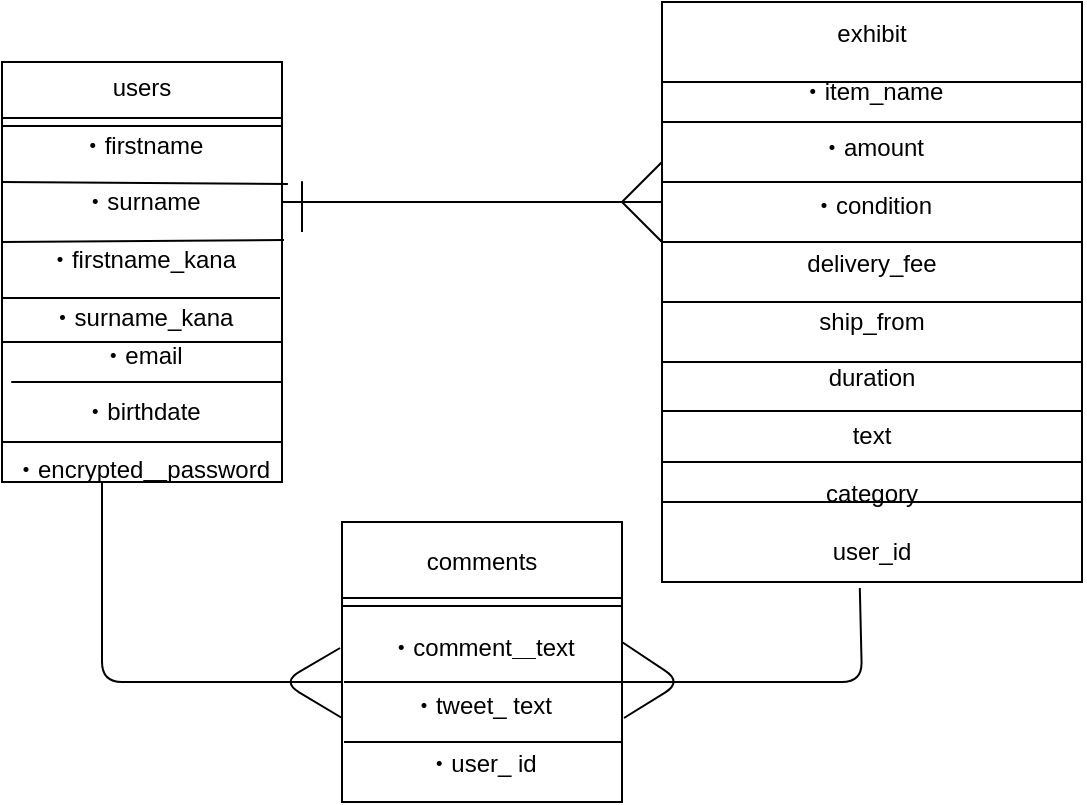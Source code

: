 <mxfile version="13.6.5">
    <diagram id="xUBsH_b4FUbn8EbWIE_F" name="ページ1">
        <mxGraphModel dx="669" dy="572" grid="1" gridSize="10" guides="1" tooltips="1" connect="1" arrows="1" fold="1" page="1" pageScale="1" pageWidth="827" pageHeight="1169" math="0" shadow="0">
            <root>
                <mxCell id="0"/>
                <mxCell id="1" parent="0"/>
                <mxCell id="99" value="" style="rounded=0;whiteSpace=wrap;html=1;" vertex="1" parent="1">
                    <mxGeometry x="550" y="200" width="210" height="40" as="geometry"/>
                </mxCell>
                <mxCell id="98" value="" style="rounded=0;whiteSpace=wrap;html=1;" vertex="1" parent="1">
                    <mxGeometry x="550" y="450" width="210" height="40" as="geometry"/>
                </mxCell>
                <mxCell id="84" value="comments&lt;br&gt;&lt;br&gt;&lt;br&gt;・comment＿text&lt;br&gt;&lt;br&gt;・tweet_ text&lt;br&gt;&lt;br&gt;・user_ id" style="whiteSpace=wrap;html=1;aspect=fixed;" vertex="1" parent="1">
                    <mxGeometry x="390" y="460" width="140" height="140" as="geometry"/>
                </mxCell>
                <mxCell id="28" value="" style="endArrow=none;html=1;rounded=0;" edge="1" parent="1" target="31">
                    <mxGeometry relative="1" as="geometry">
                        <mxPoint x="360" y="300" as="sourcePoint"/>
                        <mxPoint x="520" y="300" as="targetPoint"/>
                    </mxGeometry>
                </mxCell>
                <mxCell id="31" value="" style="line;strokeWidth=1;rotatable=0;dashed=0;labelPosition=right;align=left;verticalAlign=middle;spacingTop=0;spacingLeft=6;points=[];portConstraint=eastwest;" vertex="1" parent="1">
                    <mxGeometry x="490" y="295" width="60" height="10" as="geometry"/>
                </mxCell>
                <mxCell id="37" value="" style="endArrow=none;html=1;rounded=0;" edge="1" parent="1">
                    <mxGeometry relative="1" as="geometry">
                        <mxPoint x="550" y="320" as="sourcePoint"/>
                        <mxPoint x="550" y="280" as="targetPoint"/>
                        <Array as="points">
                            <mxPoint x="530" y="300"/>
                        </Array>
                    </mxGeometry>
                </mxCell>
                <mxCell id="48" value="users&lt;br&gt;&lt;br&gt;・firstname&lt;br&gt;&lt;br&gt;・surname&lt;br&gt;&lt;br&gt;・firstname_kana&lt;br&gt;&lt;br&gt;・surname_kana" style="whiteSpace=wrap;html=1;aspect=fixed;" vertex="1" parent="1">
                    <mxGeometry x="220" y="230" width="140" height="140" as="geometry"/>
                </mxCell>
                <mxCell id="50" value="" style="shape=link;html=1;" edge="1" parent="1">
                    <mxGeometry width="100" relative="1" as="geometry">
                        <mxPoint x="220" y="260" as="sourcePoint"/>
                        <mxPoint x="360" y="260" as="targetPoint"/>
                    </mxGeometry>
                </mxCell>
                <mxCell id="51" value="" style="endArrow=none;html=1;" edge="1" parent="1">
                    <mxGeometry width="50" height="50" relative="1" as="geometry">
                        <mxPoint x="220" y="348" as="sourcePoint"/>
                        <mxPoint x="359" y="348" as="targetPoint"/>
                    </mxGeometry>
                </mxCell>
                <mxCell id="52" value="" style="endArrow=none;html=1;entryX=1.021;entryY=0.436;entryDx=0;entryDy=0;entryPerimeter=0;" edge="1" parent="1" target="48">
                    <mxGeometry width="50" height="50" relative="1" as="geometry">
                        <mxPoint x="220" y="290" as="sourcePoint"/>
                        <mxPoint x="350" y="290" as="targetPoint"/>
                    </mxGeometry>
                </mxCell>
                <mxCell id="53" value="" style="endArrow=none;html=1;entryX=1.007;entryY=0.636;entryDx=0;entryDy=0;entryPerimeter=0;" edge="1" parent="1" target="48">
                    <mxGeometry width="50" height="50" relative="1" as="geometry">
                        <mxPoint x="220" y="320" as="sourcePoint"/>
                        <mxPoint x="350" y="320" as="targetPoint"/>
                    </mxGeometry>
                </mxCell>
                <mxCell id="61" value="" style="endArrow=none;html=1;" edge="1" parent="1" target="77">
                    <mxGeometry width="50" height="50" relative="1" as="geometry">
                        <mxPoint x="550" y="270" as="sourcePoint"/>
                        <mxPoint x="689" y="270" as="targetPoint"/>
                    </mxGeometry>
                </mxCell>
                <mxCell id="65" value="" style="shape=link;html=1;" edge="1" parent="1">
                    <mxGeometry width="100" relative="1" as="geometry">
                        <mxPoint x="390" y="500" as="sourcePoint"/>
                        <mxPoint x="530" y="500" as="targetPoint"/>
                    </mxGeometry>
                </mxCell>
                <mxCell id="75" value="" style="shape=link;html=1;" edge="1" parent="1">
                    <mxGeometry width="100" relative="1" as="geometry">
                        <mxPoint x="550" y="270" as="sourcePoint"/>
                        <mxPoint x="550" y="270" as="targetPoint"/>
                    </mxGeometry>
                </mxCell>
                <mxCell id="80" value="" style="endArrow=none;html=1;" edge="1" parent="1" source="77">
                    <mxGeometry width="50" height="50" relative="1" as="geometry">
                        <mxPoint x="550" y="404.5" as="sourcePoint"/>
                        <mxPoint x="689" y="404.5" as="targetPoint"/>
                    </mxGeometry>
                </mxCell>
                <mxCell id="82" value="" style="endArrow=none;html=1;" edge="1" parent="1">
                    <mxGeometry width="50" height="50" relative="1" as="geometry">
                        <mxPoint x="391" y="540" as="sourcePoint"/>
                        <mxPoint x="530" y="540" as="targetPoint"/>
                    </mxGeometry>
                </mxCell>
                <mxCell id="83" value="" style="endArrow=none;html=1;" edge="1" parent="1">
                    <mxGeometry width="50" height="50" relative="1" as="geometry">
                        <mxPoint x="391" y="570" as="sourcePoint"/>
                        <mxPoint x="530" y="570" as="targetPoint"/>
                    </mxGeometry>
                </mxCell>
                <mxCell id="87" value="" style="endArrow=none;html=1;" edge="1" parent="1">
                    <mxGeometry width="50" height="50" relative="1" as="geometry">
                        <mxPoint x="390" y="540" as="sourcePoint"/>
                        <mxPoint x="270" y="370" as="targetPoint"/>
                        <Array as="points">
                            <mxPoint x="330" y="540"/>
                            <mxPoint x="270" y="540"/>
                        </Array>
                    </mxGeometry>
                </mxCell>
                <mxCell id="88" value="" style="endArrow=none;html=1;entryX=1.007;entryY=0.7;entryDx=0;entryDy=0;entryPerimeter=0;" edge="1" parent="1" target="84">
                    <mxGeometry width="50" height="50" relative="1" as="geometry">
                        <mxPoint x="530" y="520" as="sourcePoint"/>
                        <mxPoint x="580" y="490" as="targetPoint"/>
                        <Array as="points">
                            <mxPoint x="560" y="540"/>
                        </Array>
                    </mxGeometry>
                </mxCell>
                <mxCell id="91" value="" style="endArrow=none;html=1;exitX=0;exitY=0.7;exitDx=0;exitDy=0;exitPerimeter=0;entryX=-0.007;entryY=0.45;entryDx=0;entryDy=0;entryPerimeter=0;" edge="1" parent="1" source="84" target="84">
                    <mxGeometry width="50" height="50" relative="1" as="geometry">
                        <mxPoint x="390" y="570" as="sourcePoint"/>
                        <mxPoint x="380" y="530" as="targetPoint"/>
                        <Array as="points">
                            <mxPoint x="360" y="540"/>
                        </Array>
                    </mxGeometry>
                </mxCell>
                <mxCell id="92" value="" style="endArrow=none;html=1;" edge="1" parent="1">
                    <mxGeometry width="50" height="50" relative="1" as="geometry">
                        <mxPoint x="370" y="315" as="sourcePoint"/>
                        <mxPoint x="370" y="305" as="targetPoint"/>
                        <Array as="points">
                            <mxPoint x="370" y="285"/>
                        </Array>
                    </mxGeometry>
                </mxCell>
                <mxCell id="93" value="・email&lt;br&gt;&lt;br&gt;・birthdate&lt;br&gt;&lt;br&gt;・encrypted＿password" style="rounded=0;whiteSpace=wrap;html=1;" vertex="1" parent="1">
                    <mxGeometry x="220" y="370" width="140" height="70" as="geometry"/>
                </mxCell>
                <mxCell id="94" value="" style="endArrow=none;html=1;" edge="1" parent="1">
                    <mxGeometry width="50" height="50" relative="1" as="geometry">
                        <mxPoint x="330" y="390" as="sourcePoint"/>
                        <mxPoint x="360" y="390" as="targetPoint"/>
                        <Array as="points">
                            <mxPoint x="220" y="390"/>
                            <mxPoint x="290" y="390"/>
                        </Array>
                    </mxGeometry>
                </mxCell>
                <mxCell id="95" value="" style="endArrow=none;html=1;" edge="1" parent="1">
                    <mxGeometry width="50" height="50" relative="1" as="geometry">
                        <mxPoint x="220" y="420" as="sourcePoint"/>
                        <mxPoint x="360" y="420" as="targetPoint"/>
                    </mxGeometry>
                </mxCell>
                <mxCell id="77" value="exhibit&lt;br&gt;&lt;br&gt;・item_name&lt;br&gt;&lt;br&gt;・amount&lt;br&gt;&lt;br&gt;・condition&lt;br&gt;&lt;br&gt;delivery_fee&lt;br&gt;&lt;br&gt;ship_from&lt;br&gt;&lt;br&gt;duration&lt;br&gt;&lt;br&gt;text&lt;br&gt;&lt;br&gt;category&lt;br&gt;&lt;br&gt;user_id" style="whiteSpace=wrap;html=1;aspect=fixed;" vertex="1" parent="1">
                    <mxGeometry x="550" y="240" width="210" height="210" as="geometry"/>
                </mxCell>
                <mxCell id="100" value="" style="endArrow=none;html=1;" edge="1" parent="1" target="77">
                    <mxGeometry width="50" height="50" relative="1" as="geometry">
                        <mxPoint x="550" y="404.5" as="sourcePoint"/>
                        <mxPoint x="689" y="404.5" as="targetPoint"/>
                    </mxGeometry>
                </mxCell>
                <mxCell id="101" value="" style="endArrow=none;html=1;" edge="1" parent="1">
                    <mxGeometry width="50" height="50" relative="1" as="geometry">
                        <mxPoint x="550" y="260" as="sourcePoint"/>
                        <mxPoint x="760" y="260" as="targetPoint"/>
                    </mxGeometry>
                </mxCell>
                <mxCell id="102" value="" style="endArrow=none;html=1;" edge="1" parent="1">
                    <mxGeometry width="50" height="50" relative="1" as="geometry">
                        <mxPoint x="550" y="290" as="sourcePoint"/>
                        <mxPoint x="760" y="290" as="targetPoint"/>
                    </mxGeometry>
                </mxCell>
                <mxCell id="103" value="" style="endArrow=none;html=1;" edge="1" parent="1">
                    <mxGeometry width="50" height="50" relative="1" as="geometry">
                        <mxPoint x="550" y="320" as="sourcePoint"/>
                        <mxPoint x="760" y="320" as="targetPoint"/>
                    </mxGeometry>
                </mxCell>
                <mxCell id="104" value="" style="endArrow=none;html=1;" edge="1" parent="1">
                    <mxGeometry width="50" height="50" relative="1" as="geometry">
                        <mxPoint x="550" y="380" as="sourcePoint"/>
                        <mxPoint x="760" y="380" as="targetPoint"/>
                    </mxGeometry>
                </mxCell>
                <mxCell id="105" value="" style="endArrow=none;html=1;" edge="1" parent="1">
                    <mxGeometry width="50" height="50" relative="1" as="geometry">
                        <mxPoint x="550" y="404.5" as="sourcePoint"/>
                        <mxPoint x="760" y="404.5" as="targetPoint"/>
                    </mxGeometry>
                </mxCell>
                <mxCell id="106" value="" style="endArrow=none;html=1;" edge="1" parent="1">
                    <mxGeometry width="50" height="50" relative="1" as="geometry">
                        <mxPoint x="550" y="350" as="sourcePoint"/>
                        <mxPoint x="760" y="350" as="targetPoint"/>
                    </mxGeometry>
                </mxCell>
                <mxCell id="107" value="" style="endArrow=none;html=1;" edge="1" parent="1">
                    <mxGeometry width="50" height="50" relative="1" as="geometry">
                        <mxPoint x="550" y="430" as="sourcePoint"/>
                        <mxPoint x="760" y="430" as="targetPoint"/>
                    </mxGeometry>
                </mxCell>
                <mxCell id="109" value="" style="endArrow=none;html=1;entryX=0.471;entryY=1.075;entryDx=0;entryDy=0;entryPerimeter=0;" edge="1" parent="1" target="98">
                    <mxGeometry width="50" height="50" relative="1" as="geometry">
                        <mxPoint x="530" y="540" as="sourcePoint"/>
                        <mxPoint x="650" y="500" as="targetPoint"/>
                        <Array as="points">
                            <mxPoint x="650" y="540"/>
                        </Array>
                    </mxGeometry>
                </mxCell>
            </root>
        </mxGraphModel>
    </diagram>
</mxfile>